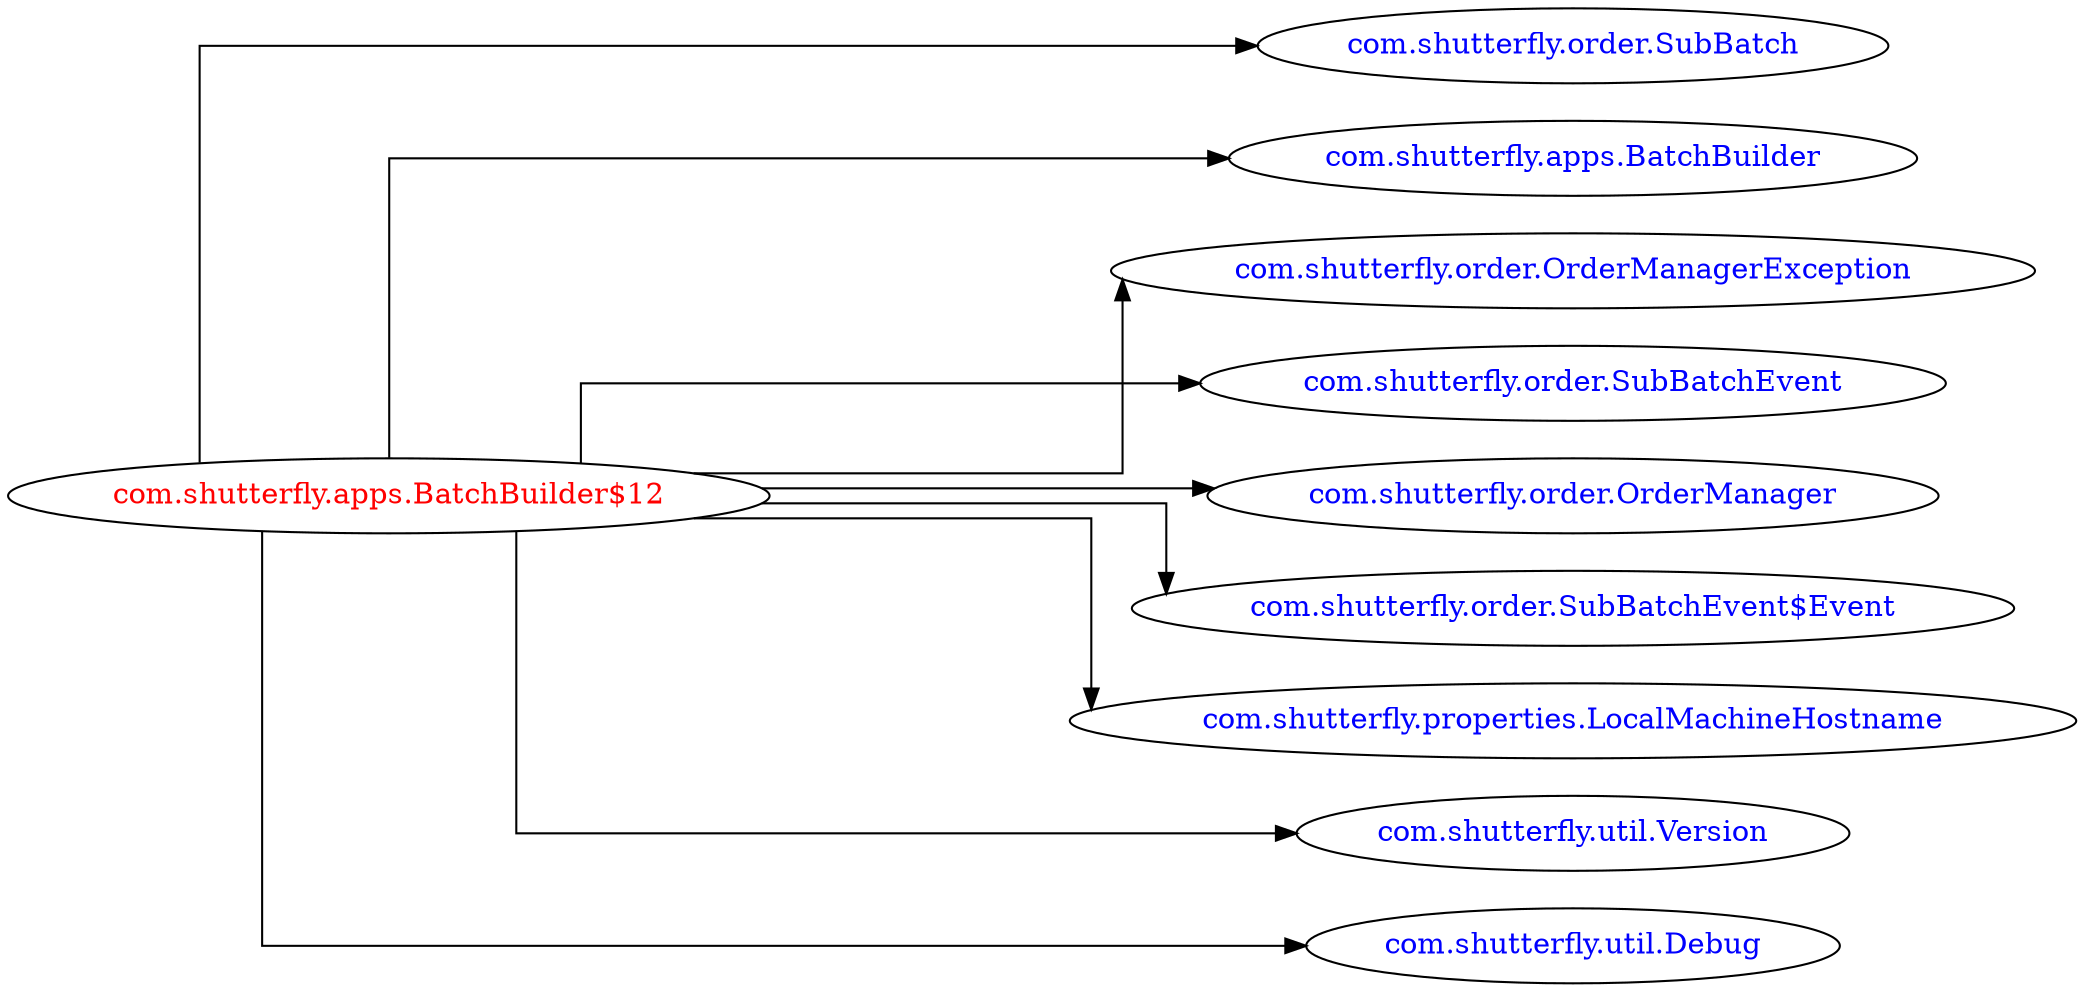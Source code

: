 digraph dependencyGraph {
 concentrate=true;
 ranksep="2.0";
 rankdir="LR"; 
 splines="ortho";
"com.shutterfly.apps.BatchBuilder$12" [fontcolor="red"];
"com.shutterfly.order.SubBatch" [ fontcolor="blue" ];
"com.shutterfly.apps.BatchBuilder$12"->"com.shutterfly.order.SubBatch";
"com.shutterfly.apps.BatchBuilder" [ fontcolor="blue" ];
"com.shutterfly.apps.BatchBuilder$12"->"com.shutterfly.apps.BatchBuilder";
"com.shutterfly.order.OrderManagerException" [ fontcolor="blue" ];
"com.shutterfly.apps.BatchBuilder$12"->"com.shutterfly.order.OrderManagerException";
"com.shutterfly.order.SubBatchEvent" [ fontcolor="blue" ];
"com.shutterfly.apps.BatchBuilder$12"->"com.shutterfly.order.SubBatchEvent";
"com.shutterfly.order.OrderManager" [ fontcolor="blue" ];
"com.shutterfly.apps.BatchBuilder$12"->"com.shutterfly.order.OrderManager";
"com.shutterfly.order.SubBatchEvent$Event" [ fontcolor="blue" ];
"com.shutterfly.apps.BatchBuilder$12"->"com.shutterfly.order.SubBatchEvent$Event";
"com.shutterfly.properties.LocalMachineHostname" [ fontcolor="blue" ];
"com.shutterfly.apps.BatchBuilder$12"->"com.shutterfly.properties.LocalMachineHostname";
"com.shutterfly.util.Version" [ fontcolor="blue" ];
"com.shutterfly.apps.BatchBuilder$12"->"com.shutterfly.util.Version";
"com.shutterfly.util.Debug" [ fontcolor="blue" ];
"com.shutterfly.apps.BatchBuilder$12"->"com.shutterfly.util.Debug";
}